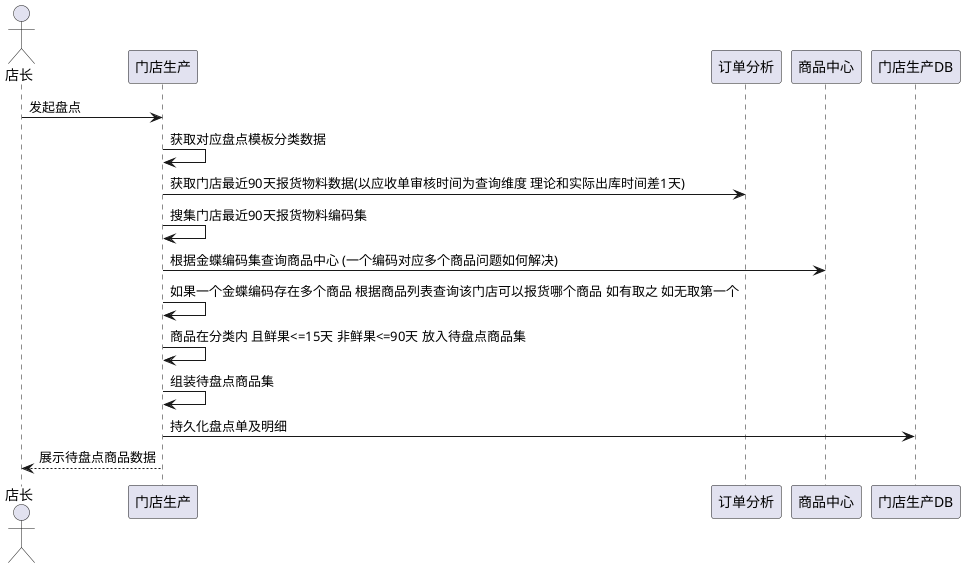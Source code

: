 @startuml
'https://plantuml.com/sequence-diagram

actor 店长
店长 -> 门店生产: 发起盘点
门店生产 -> 门店生产: 获取对应盘点模板分类数据
门店生产 -> 订单分析: 获取门店最近90天报货物料数据(以应收单审核时间为查询维度 理论和实际出库时间差1天)
门店生产 -> 门店生产: 搜集门店最近90天报货物料编码集
门店生产 -> 商品中心: 根据金蝶编码集查询商品中心 (一个编码对应多个商品问题如何解决)
门店生产 -> 门店生产: 如果一个金蝶编码存在多个商品 根据商品列表查询该门店可以报货哪个商品 如有取之 如无取第一个
门店生产 -> 门店生产: 商品在分类内 且鲜果<=15天 非鲜果<=90天 放入待盘点商品集
门店生产 -> 门店生产: 组装待盘点商品集
门店生产 -> 门店生产DB: 持久化盘点单及明细
门店生产 --> 店长: 展示待盘点商品数据
@enduml